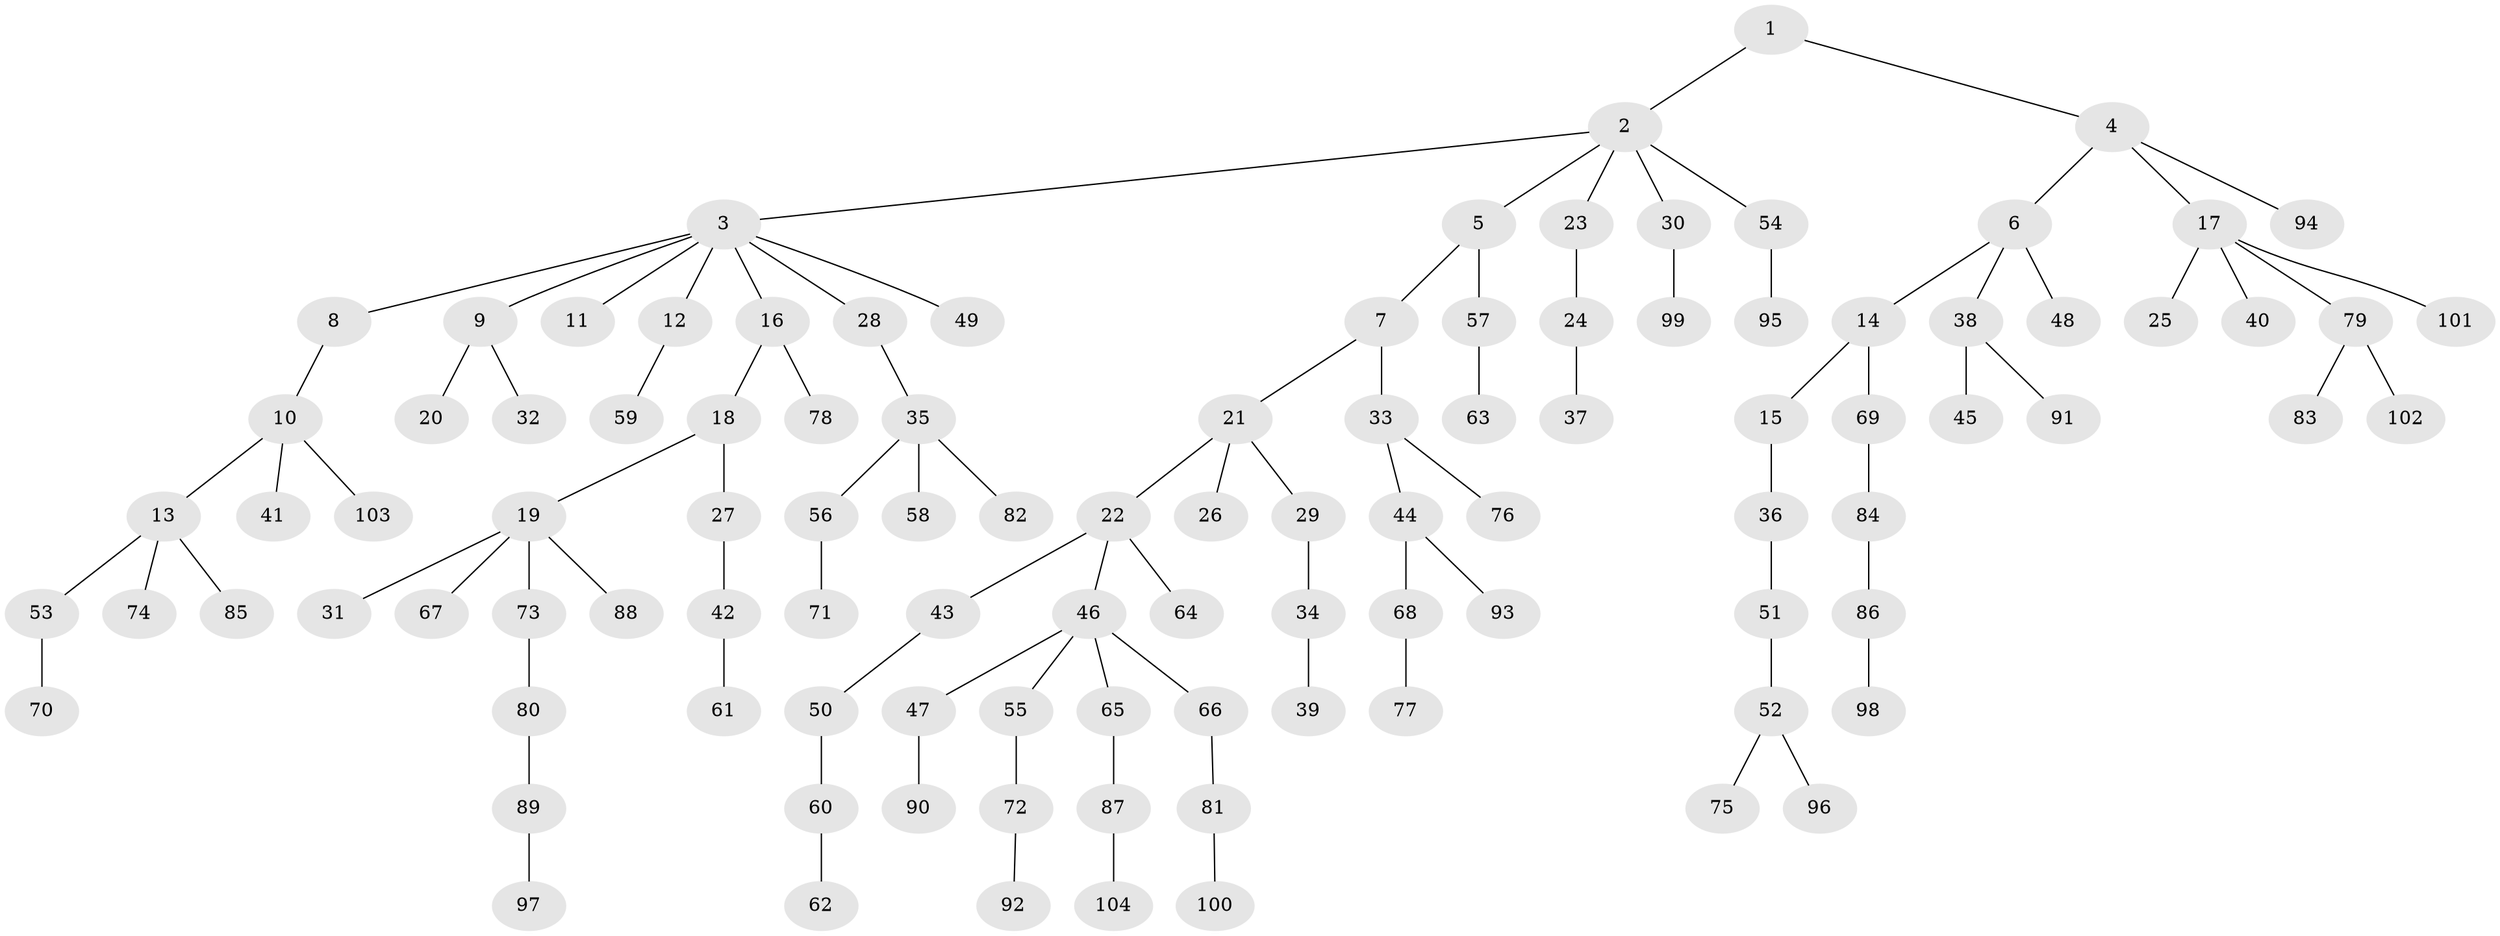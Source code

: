 // Generated by graph-tools (version 1.1) at 2025/50/03/09/25 03:50:22]
// undirected, 104 vertices, 103 edges
graph export_dot {
graph [start="1"]
  node [color=gray90,style=filled];
  1;
  2;
  3;
  4;
  5;
  6;
  7;
  8;
  9;
  10;
  11;
  12;
  13;
  14;
  15;
  16;
  17;
  18;
  19;
  20;
  21;
  22;
  23;
  24;
  25;
  26;
  27;
  28;
  29;
  30;
  31;
  32;
  33;
  34;
  35;
  36;
  37;
  38;
  39;
  40;
  41;
  42;
  43;
  44;
  45;
  46;
  47;
  48;
  49;
  50;
  51;
  52;
  53;
  54;
  55;
  56;
  57;
  58;
  59;
  60;
  61;
  62;
  63;
  64;
  65;
  66;
  67;
  68;
  69;
  70;
  71;
  72;
  73;
  74;
  75;
  76;
  77;
  78;
  79;
  80;
  81;
  82;
  83;
  84;
  85;
  86;
  87;
  88;
  89;
  90;
  91;
  92;
  93;
  94;
  95;
  96;
  97;
  98;
  99;
  100;
  101;
  102;
  103;
  104;
  1 -- 2;
  1 -- 4;
  2 -- 3;
  2 -- 5;
  2 -- 23;
  2 -- 30;
  2 -- 54;
  3 -- 8;
  3 -- 9;
  3 -- 11;
  3 -- 12;
  3 -- 16;
  3 -- 28;
  3 -- 49;
  4 -- 6;
  4 -- 17;
  4 -- 94;
  5 -- 7;
  5 -- 57;
  6 -- 14;
  6 -- 38;
  6 -- 48;
  7 -- 21;
  7 -- 33;
  8 -- 10;
  9 -- 20;
  9 -- 32;
  10 -- 13;
  10 -- 41;
  10 -- 103;
  12 -- 59;
  13 -- 53;
  13 -- 74;
  13 -- 85;
  14 -- 15;
  14 -- 69;
  15 -- 36;
  16 -- 18;
  16 -- 78;
  17 -- 25;
  17 -- 40;
  17 -- 79;
  17 -- 101;
  18 -- 19;
  18 -- 27;
  19 -- 31;
  19 -- 67;
  19 -- 73;
  19 -- 88;
  21 -- 22;
  21 -- 26;
  21 -- 29;
  22 -- 43;
  22 -- 46;
  22 -- 64;
  23 -- 24;
  24 -- 37;
  27 -- 42;
  28 -- 35;
  29 -- 34;
  30 -- 99;
  33 -- 44;
  33 -- 76;
  34 -- 39;
  35 -- 56;
  35 -- 58;
  35 -- 82;
  36 -- 51;
  38 -- 45;
  38 -- 91;
  42 -- 61;
  43 -- 50;
  44 -- 68;
  44 -- 93;
  46 -- 47;
  46 -- 55;
  46 -- 65;
  46 -- 66;
  47 -- 90;
  50 -- 60;
  51 -- 52;
  52 -- 75;
  52 -- 96;
  53 -- 70;
  54 -- 95;
  55 -- 72;
  56 -- 71;
  57 -- 63;
  60 -- 62;
  65 -- 87;
  66 -- 81;
  68 -- 77;
  69 -- 84;
  72 -- 92;
  73 -- 80;
  79 -- 83;
  79 -- 102;
  80 -- 89;
  81 -- 100;
  84 -- 86;
  86 -- 98;
  87 -- 104;
  89 -- 97;
}
